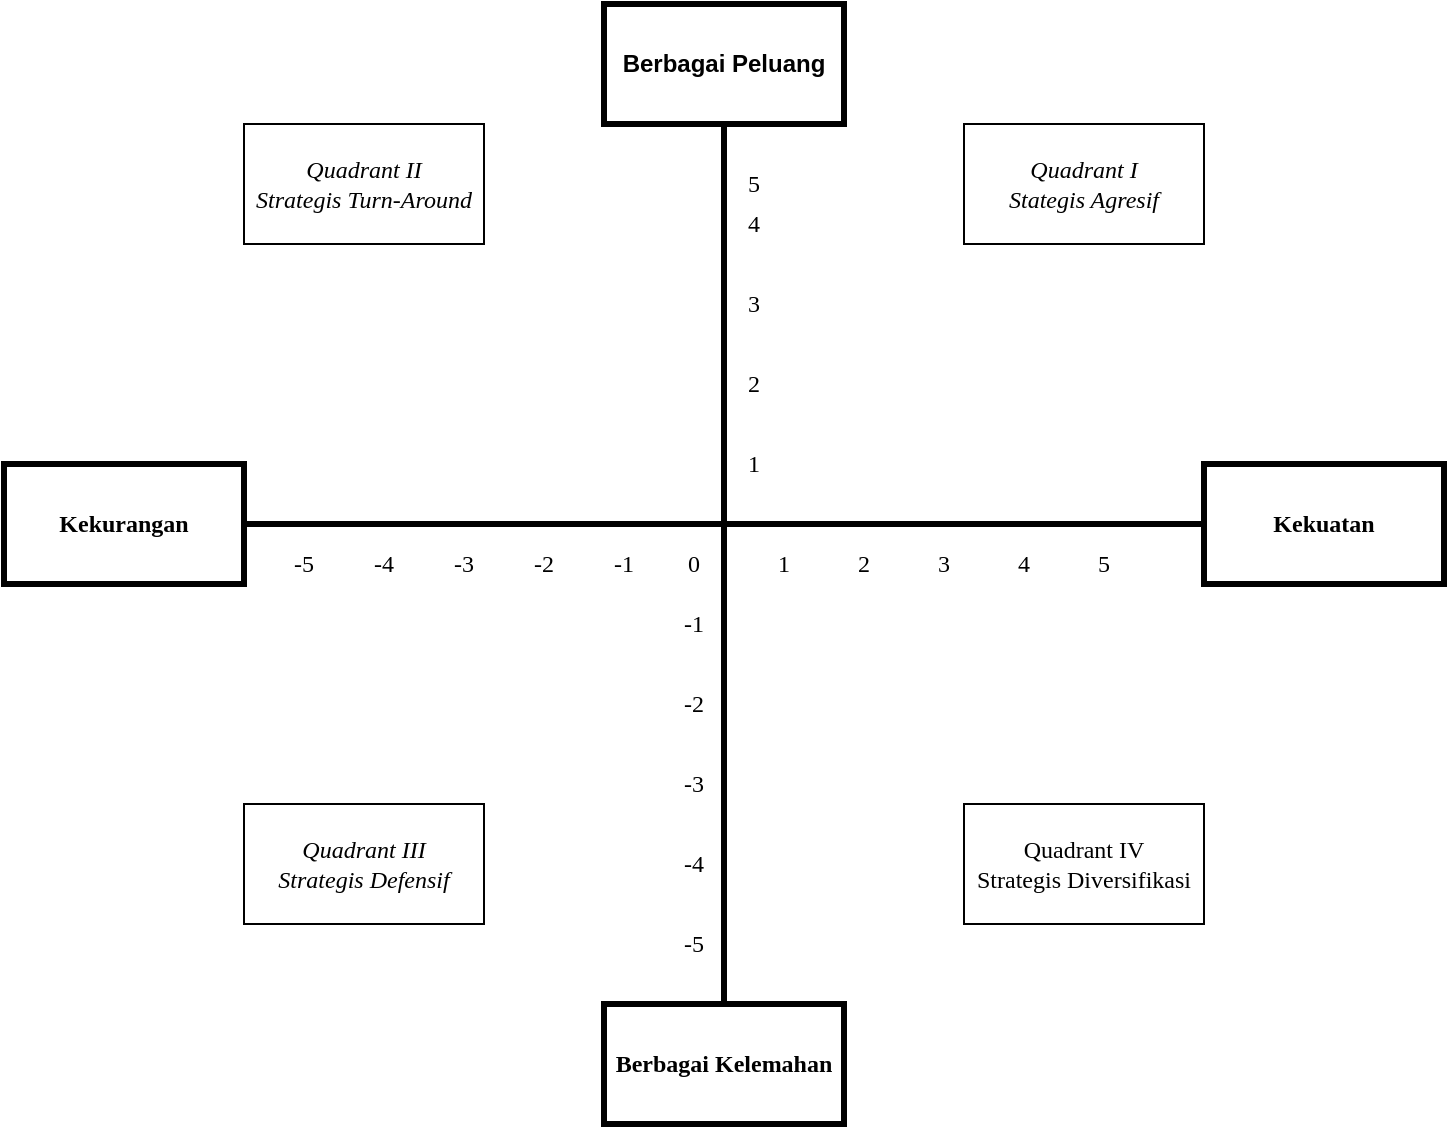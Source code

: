 <mxfile version="21.6.9" type="github">
  <diagram name="Page-1" id="c6e7F-jItsLcr8_G_tTT">
    <mxGraphModel dx="452" dy="278" grid="1" gridSize="10" guides="1" tooltips="1" connect="1" arrows="1" fold="1" page="1" pageScale="1" pageWidth="850" pageHeight="1100" math="0" shadow="0">
      <root>
        <mxCell id="0" />
        <mxCell id="1" parent="0" />
        <mxCell id="2D7TzX3UbsAIMFlOyEG9-3" value="" style="endArrow=none;html=1;rounded=0;jumpStyle=none;entryX=0.5;entryY=1;entryDx=0;entryDy=0;exitX=0.5;exitY=0;exitDx=0;exitDy=0;strokeWidth=3;" edge="1" parent="1" source="2D7TzX3UbsAIMFlOyEG9-6" target="2D7TzX3UbsAIMFlOyEG9-5">
          <mxGeometry width="50" height="50" relative="1" as="geometry">
            <mxPoint x="439" y="540" as="sourcePoint" />
            <mxPoint x="440" y="160" as="targetPoint" />
          </mxGeometry>
        </mxCell>
        <mxCell id="2D7TzX3UbsAIMFlOyEG9-2" value="" style="endArrow=none;html=1;rounded=0;exitX=0;exitY=0.5;exitDx=0;exitDy=0;entryX=1;entryY=0.5;entryDx=0;entryDy=0;strokeWidth=3;" edge="1" parent="1" source="2D7TzX3UbsAIMFlOyEG9-7" target="2D7TzX3UbsAIMFlOyEG9-8">
          <mxGeometry width="50" height="50" relative="1" as="geometry">
            <mxPoint x="680" y="320" as="sourcePoint" />
            <mxPoint x="160" y="320" as="targetPoint" />
          </mxGeometry>
        </mxCell>
        <mxCell id="2D7TzX3UbsAIMFlOyEG9-5" value="&lt;b&gt;Berbagai Peluang&lt;/b&gt;" style="rounded=0;whiteSpace=wrap;html=1;gradientColor=none;strokeWidth=3;" vertex="1" parent="1">
          <mxGeometry x="380" y="60" width="120" height="60" as="geometry" />
        </mxCell>
        <mxCell id="2D7TzX3UbsAIMFlOyEG9-6" value="&lt;b&gt;&lt;font face=&quot;Times New Roman&quot;&gt;Berbagai Kelemahan&lt;/font&gt;&lt;/b&gt;" style="rounded=0;whiteSpace=wrap;html=1;strokeWidth=3;" vertex="1" parent="1">
          <mxGeometry x="380" y="560" width="120" height="60" as="geometry" />
        </mxCell>
        <mxCell id="2D7TzX3UbsAIMFlOyEG9-7" value="&lt;b&gt;&lt;font face=&quot;Times New Roman&quot;&gt;Kekuatan&lt;/font&gt;&lt;/b&gt;" style="rounded=0;whiteSpace=wrap;html=1;strokeWidth=3;" vertex="1" parent="1">
          <mxGeometry x="680" y="290" width="120" height="60" as="geometry" />
        </mxCell>
        <mxCell id="2D7TzX3UbsAIMFlOyEG9-8" value="&lt;b&gt;&lt;font face=&quot;Times New Roman&quot;&gt;Kekurangan&lt;/font&gt;&lt;/b&gt;" style="rounded=0;whiteSpace=wrap;html=1;strokeWidth=3;" vertex="1" parent="1">
          <mxGeometry x="80" y="290" width="120" height="60" as="geometry" />
        </mxCell>
        <mxCell id="2D7TzX3UbsAIMFlOyEG9-9" value="&lt;font style=&quot;font-size: 12px;&quot; face=&quot;Times New Roman&quot;&gt;&lt;i&gt;Quadrant I&lt;br&gt;Stategis Agresif&lt;/i&gt;&lt;/font&gt;" style="rounded=0;whiteSpace=wrap;html=1;" vertex="1" parent="1">
          <mxGeometry x="560" y="120" width="120" height="60" as="geometry" />
        </mxCell>
        <mxCell id="2D7TzX3UbsAIMFlOyEG9-10" value="&lt;font face=&quot;Times New Roman&quot;&gt;&lt;i&gt;Quadrant&amp;nbsp;II&lt;br&gt;Strategis Turn-Around&lt;/i&gt;&lt;/font&gt;" style="rounded=0;whiteSpace=wrap;html=1;" vertex="1" parent="1">
          <mxGeometry x="200" y="120" width="120" height="60" as="geometry" />
        </mxCell>
        <mxCell id="2D7TzX3UbsAIMFlOyEG9-11" value="&lt;i&gt;&lt;font face=&quot;Times New Roman&quot;&gt;Quadrant III&lt;br&gt;Strategis Defensif&lt;/font&gt;&lt;/i&gt;" style="rounded=0;whiteSpace=wrap;html=1;" vertex="1" parent="1">
          <mxGeometry x="200" y="460" width="120" height="60" as="geometry" />
        </mxCell>
        <mxCell id="2D7TzX3UbsAIMFlOyEG9-12" value="&lt;font face=&quot;Times New Roman&quot;&gt;Quadrant IV&lt;br&gt;Strategis Diversifikasi&lt;/font&gt;" style="rounded=0;whiteSpace=wrap;html=1;" vertex="1" parent="1">
          <mxGeometry x="560" y="460" width="120" height="60" as="geometry" />
        </mxCell>
        <mxCell id="2D7TzX3UbsAIMFlOyEG9-26" value="" style="group" vertex="1" connectable="0" parent="1">
          <mxGeometry x="220" y="330" width="420" height="20" as="geometry" />
        </mxCell>
        <mxCell id="2D7TzX3UbsAIMFlOyEG9-13" value="0" style="text;html=1;strokeColor=none;fillColor=none;align=center;verticalAlign=middle;whiteSpace=wrap;rounded=0;fontFamily=Times New Roman;" vertex="1" parent="2D7TzX3UbsAIMFlOyEG9-26">
          <mxGeometry x="195" width="20" height="20" as="geometry" />
        </mxCell>
        <mxCell id="2D7TzX3UbsAIMFlOyEG9-14" value="1" style="text;html=1;strokeColor=none;fillColor=none;align=center;verticalAlign=middle;whiteSpace=wrap;rounded=0;fontFamily=Times New Roman;" vertex="1" parent="2D7TzX3UbsAIMFlOyEG9-26">
          <mxGeometry x="240" width="20" height="20" as="geometry" />
        </mxCell>
        <mxCell id="2D7TzX3UbsAIMFlOyEG9-15" value="2" style="text;html=1;strokeColor=none;fillColor=none;align=center;verticalAlign=middle;whiteSpace=wrap;rounded=0;fontFamily=Times New Roman;" vertex="1" parent="2D7TzX3UbsAIMFlOyEG9-26">
          <mxGeometry x="280" width="20" height="20" as="geometry" />
        </mxCell>
        <mxCell id="2D7TzX3UbsAIMFlOyEG9-16" value="3" style="text;html=1;strokeColor=none;fillColor=none;align=center;verticalAlign=middle;whiteSpace=wrap;rounded=0;fontFamily=Times New Roman;" vertex="1" parent="2D7TzX3UbsAIMFlOyEG9-26">
          <mxGeometry x="320" width="20" height="20" as="geometry" />
        </mxCell>
        <mxCell id="2D7TzX3UbsAIMFlOyEG9-17" value="4" style="text;html=1;strokeColor=none;fillColor=none;align=center;verticalAlign=middle;whiteSpace=wrap;rounded=0;fontFamily=Times New Roman;" vertex="1" parent="2D7TzX3UbsAIMFlOyEG9-26">
          <mxGeometry x="360" width="20" height="20" as="geometry" />
        </mxCell>
        <mxCell id="2D7TzX3UbsAIMFlOyEG9-19" value="5" style="text;html=1;strokeColor=none;fillColor=none;align=center;verticalAlign=middle;whiteSpace=wrap;rounded=0;fontFamily=Times New Roman;" vertex="1" parent="2D7TzX3UbsAIMFlOyEG9-26">
          <mxGeometry x="400" width="20" height="20" as="geometry" />
        </mxCell>
        <mxCell id="2D7TzX3UbsAIMFlOyEG9-20" value="-1" style="text;html=1;strokeColor=none;fillColor=none;align=center;verticalAlign=middle;whiteSpace=wrap;rounded=0;fontFamily=Times New Roman;" vertex="1" parent="2D7TzX3UbsAIMFlOyEG9-26">
          <mxGeometry x="160" width="20" height="20" as="geometry" />
        </mxCell>
        <mxCell id="2D7TzX3UbsAIMFlOyEG9-21" value="-2" style="text;html=1;strokeColor=none;fillColor=none;align=center;verticalAlign=middle;whiteSpace=wrap;rounded=0;fontFamily=Times New Roman;" vertex="1" parent="2D7TzX3UbsAIMFlOyEG9-26">
          <mxGeometry x="120" width="20" height="20" as="geometry" />
        </mxCell>
        <mxCell id="2D7TzX3UbsAIMFlOyEG9-23" value="-3" style="text;html=1;strokeColor=none;fillColor=none;align=center;verticalAlign=middle;whiteSpace=wrap;rounded=0;fontFamily=Times New Roman;" vertex="1" parent="2D7TzX3UbsAIMFlOyEG9-26">
          <mxGeometry x="80" width="20" height="20" as="geometry" />
        </mxCell>
        <mxCell id="2D7TzX3UbsAIMFlOyEG9-24" value="-4" style="text;html=1;strokeColor=none;fillColor=none;align=center;verticalAlign=middle;whiteSpace=wrap;rounded=0;fontFamily=Times New Roman;" vertex="1" parent="2D7TzX3UbsAIMFlOyEG9-26">
          <mxGeometry x="40" width="20" height="20" as="geometry" />
        </mxCell>
        <mxCell id="2D7TzX3UbsAIMFlOyEG9-25" value="-5" style="text;html=1;strokeColor=none;fillColor=none;align=center;verticalAlign=middle;whiteSpace=wrap;rounded=0;fontFamily=Times New Roman;" vertex="1" parent="2D7TzX3UbsAIMFlOyEG9-26">
          <mxGeometry width="20" height="20" as="geometry" />
        </mxCell>
        <mxCell id="2D7TzX3UbsAIMFlOyEG9-29" value="1" style="text;html=1;strokeColor=none;fillColor=none;align=center;verticalAlign=middle;whiteSpace=wrap;rounded=0;fontFamily=Times New Roman;" vertex="1" parent="1">
          <mxGeometry x="445" y="280" width="20" height="20" as="geometry" />
        </mxCell>
        <mxCell id="2D7TzX3UbsAIMFlOyEG9-30" value="2" style="text;html=1;strokeColor=none;fillColor=none;align=center;verticalAlign=middle;whiteSpace=wrap;rounded=0;fontFamily=Times New Roman;" vertex="1" parent="1">
          <mxGeometry x="445" y="240" width="20" height="20" as="geometry" />
        </mxCell>
        <mxCell id="2D7TzX3UbsAIMFlOyEG9-31" value="3" style="text;html=1;strokeColor=none;fillColor=none;align=center;verticalAlign=middle;whiteSpace=wrap;rounded=0;fontFamily=Times New Roman;" vertex="1" parent="1">
          <mxGeometry x="445" y="200" width="20" height="20" as="geometry" />
        </mxCell>
        <mxCell id="2D7TzX3UbsAIMFlOyEG9-32" value="4" style="text;html=1;strokeColor=none;fillColor=none;align=center;verticalAlign=middle;whiteSpace=wrap;rounded=0;fontFamily=Times New Roman;" vertex="1" parent="1">
          <mxGeometry x="445" y="160" width="20" height="20" as="geometry" />
        </mxCell>
        <mxCell id="2D7TzX3UbsAIMFlOyEG9-33" value="5" style="text;html=1;strokeColor=none;fillColor=none;align=center;verticalAlign=middle;whiteSpace=wrap;rounded=0;fontFamily=Times New Roman;" vertex="1" parent="1">
          <mxGeometry x="445" y="140" width="20" height="20" as="geometry" />
        </mxCell>
        <mxCell id="2D7TzX3UbsAIMFlOyEG9-34" value="-1" style="text;html=1;strokeColor=none;fillColor=none;align=center;verticalAlign=middle;whiteSpace=wrap;rounded=0;fontFamily=Times New Roman;" vertex="1" parent="1">
          <mxGeometry x="415" y="360" width="20" height="20" as="geometry" />
        </mxCell>
        <mxCell id="2D7TzX3UbsAIMFlOyEG9-35" value="-2" style="text;html=1;strokeColor=none;fillColor=none;align=center;verticalAlign=middle;whiteSpace=wrap;rounded=0;fontFamily=Times New Roman;" vertex="1" parent="1">
          <mxGeometry x="415" y="400" width="20" height="20" as="geometry" />
        </mxCell>
        <mxCell id="2D7TzX3UbsAIMFlOyEG9-36" value="-3" style="text;html=1;strokeColor=none;fillColor=none;align=center;verticalAlign=middle;whiteSpace=wrap;rounded=0;fontFamily=Times New Roman;" vertex="1" parent="1">
          <mxGeometry x="415" y="440" width="20" height="20" as="geometry" />
        </mxCell>
        <mxCell id="2D7TzX3UbsAIMFlOyEG9-37" value="-4" style="text;html=1;strokeColor=none;fillColor=none;align=center;verticalAlign=middle;whiteSpace=wrap;rounded=0;fontFamily=Times New Roman;" vertex="1" parent="1">
          <mxGeometry x="415" y="480" width="20" height="20" as="geometry" />
        </mxCell>
        <mxCell id="2D7TzX3UbsAIMFlOyEG9-38" value="-5" style="text;html=1;strokeColor=none;fillColor=none;align=center;verticalAlign=middle;whiteSpace=wrap;rounded=0;fontFamily=Times New Roman;" vertex="1" parent="1">
          <mxGeometry x="415" y="520" width="20" height="20" as="geometry" />
        </mxCell>
      </root>
    </mxGraphModel>
  </diagram>
</mxfile>
